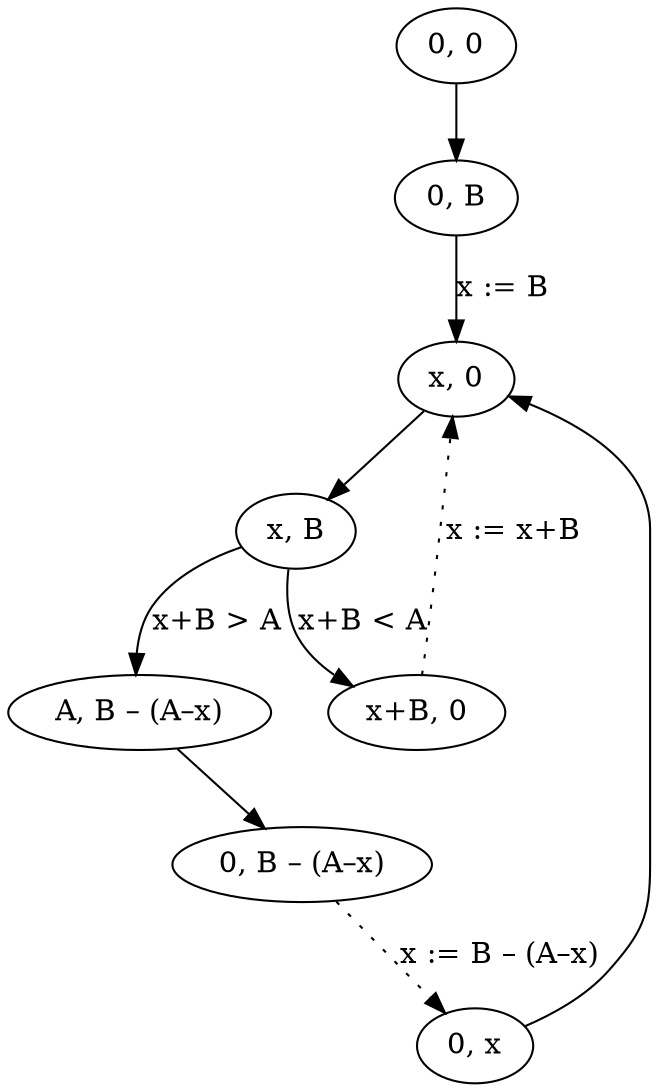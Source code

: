  digraph G2 {
"0, 0" -> "0, B";
"0, B" -> "x, 0" [label = "x := B"];
"x, 0" -> "x, B";
"x, B" -> "x+B, 0" [label = "x+B < A"];
"x+B, 0" -> "x, 0"  [style=dotted, label = "x := x+B"];
"x, B" -> "A, B – (A–x)" [label = "x+B > A"];
"A, B – (A–x)" -> "0, B – (A–x)";
"0, B – (A–x)" -> "0, x" [style=dotted, label = "x := B – (A–x)"];
 "0, x" -> "x, 0";
 }